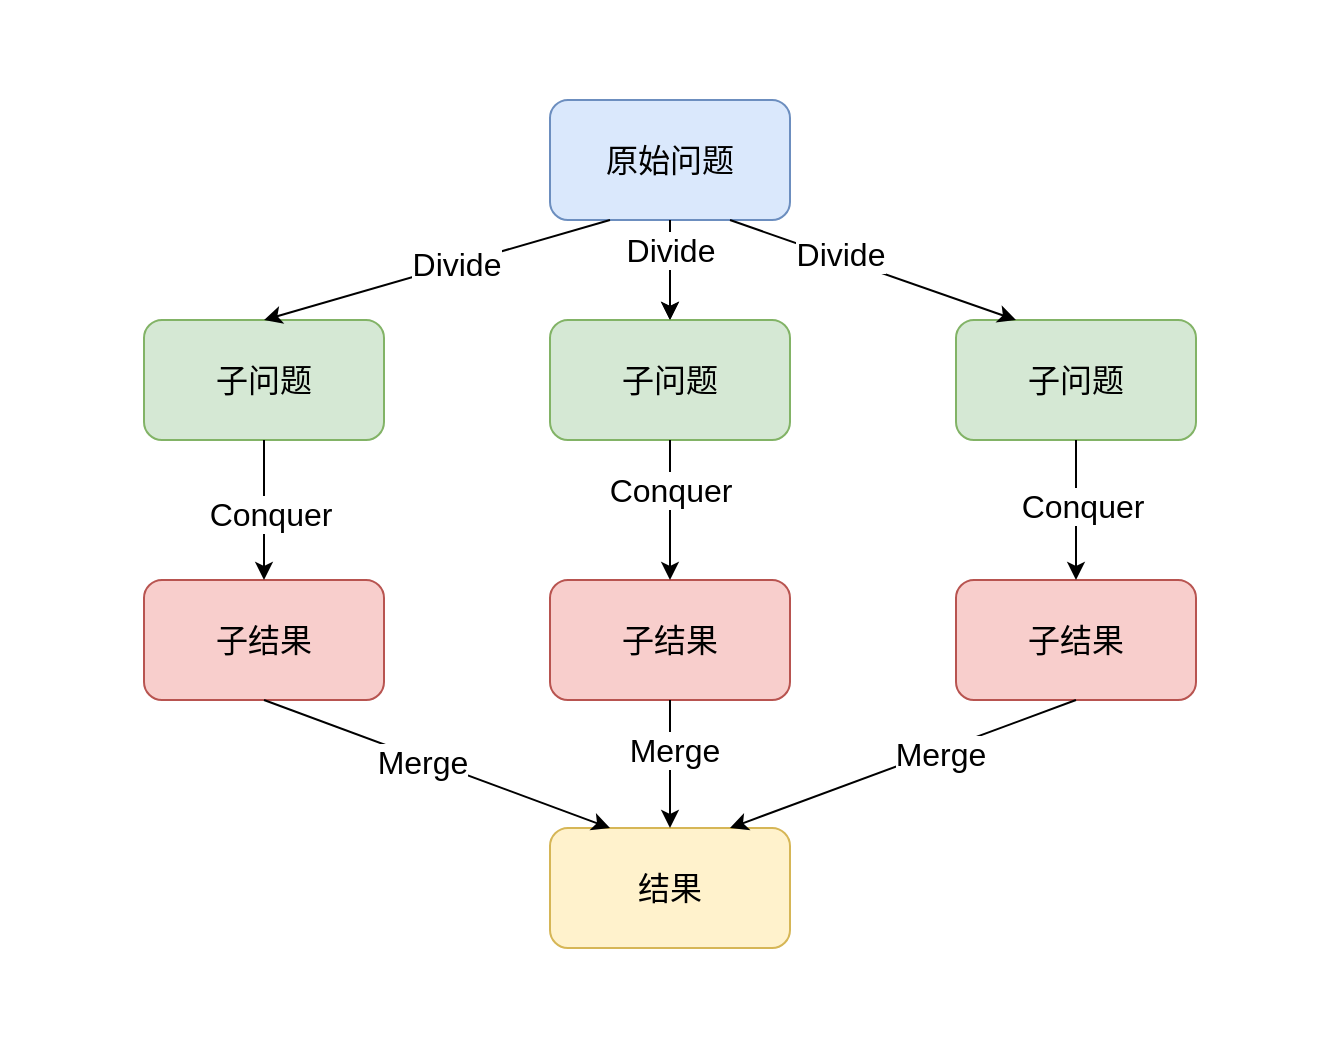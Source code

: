 <mxfile version="12.2.2" type="device" pages="1"><diagram id="5DwK_xSCWvizyWzBg3PQ" name="Page-1"><mxGraphModel dx="932" dy="587" grid="1" gridSize="10" guides="1" tooltips="1" connect="1" arrows="1" fold="1" page="1" pageScale="1" pageWidth="827" pageHeight="1169" math="0" shadow="0"><root><mxCell id="0"/><mxCell id="1" parent="0"/><mxCell id="snZLAVFxPP7MpXAK6YB1-31" value="" style="rounded=0;whiteSpace=wrap;html=1;fontSize=16;strokeColor=none;" vertex="1" parent="1"><mxGeometry x="78" y="110" width="670" height="530" as="geometry"/></mxCell><mxCell id="snZLAVFxPP7MpXAK6YB1-30" value="" style="edgeStyle=orthogonalEdgeStyle;rounded=0;orthogonalLoop=1;jettySize=auto;html=1;fontSize=16;" edge="1" parent="1" source="snZLAVFxPP7MpXAK6YB1-2" target="snZLAVFxPP7MpXAK6YB1-4"><mxGeometry relative="1" as="geometry"/></mxCell><mxCell id="snZLAVFxPP7MpXAK6YB1-2" value="原始问题" style="rounded=1;whiteSpace=wrap;html=1;fillColor=#dae8fc;strokeColor=#6c8ebf;fontSize=16;" vertex="1" parent="1"><mxGeometry x="353" y="160" width="120" height="60" as="geometry"/></mxCell><mxCell id="snZLAVFxPP7MpXAK6YB1-3" value="子问题" style="rounded=1;whiteSpace=wrap;html=1;fillColor=#d5e8d4;strokeColor=#82b366;fontSize=16;" vertex="1" parent="1"><mxGeometry x="150" y="270" width="120" height="60" as="geometry"/></mxCell><mxCell id="snZLAVFxPP7MpXAK6YB1-4" value="子问题" style="rounded=1;whiteSpace=wrap;html=1;fillColor=#d5e8d4;strokeColor=#82b366;fontSize=16;" vertex="1" parent="1"><mxGeometry x="353" y="270" width="120" height="60" as="geometry"/></mxCell><mxCell id="snZLAVFxPP7MpXAK6YB1-5" value="子问题" style="rounded=1;whiteSpace=wrap;html=1;fillColor=#d5e8d4;strokeColor=#82b366;fontSize=16;" vertex="1" parent="1"><mxGeometry x="556" y="270" width="120" height="60" as="geometry"/></mxCell><mxCell id="snZLAVFxPP7MpXAK6YB1-6" value="子结果" style="rounded=1;whiteSpace=wrap;html=1;fillColor=#f8cecc;strokeColor=#b85450;fontSize=16;" vertex="1" parent="1"><mxGeometry x="150" y="400" width="120" height="60" as="geometry"/></mxCell><mxCell id="snZLAVFxPP7MpXAK6YB1-7" value="子结果" style="rounded=1;whiteSpace=wrap;html=1;fillColor=#f8cecc;strokeColor=#b85450;fontSize=16;" vertex="1" parent="1"><mxGeometry x="353" y="400" width="120" height="60" as="geometry"/></mxCell><mxCell id="snZLAVFxPP7MpXAK6YB1-8" value="子结果" style="rounded=1;whiteSpace=wrap;html=1;fillColor=#f8cecc;strokeColor=#b85450;fontSize=16;" vertex="1" parent="1"><mxGeometry x="556" y="400" width="120" height="60" as="geometry"/></mxCell><mxCell id="snZLAVFxPP7MpXAK6YB1-9" value="结果" style="rounded=1;whiteSpace=wrap;html=1;fillColor=#fff2cc;strokeColor=#d6b656;fontSize=16;" vertex="1" parent="1"><mxGeometry x="353" y="524" width="120" height="60" as="geometry"/></mxCell><mxCell id="snZLAVFxPP7MpXAK6YB1-10" value="" style="endArrow=classic;html=1;exitX=0.25;exitY=1;exitDx=0;exitDy=0;entryX=0.5;entryY=0;entryDx=0;entryDy=0;fontSize=16;" edge="1" parent="1" source="snZLAVFxPP7MpXAK6YB1-2" target="snZLAVFxPP7MpXAK6YB1-3"><mxGeometry width="50" height="50" relative="1" as="geometry"><mxPoint x="300" y="220" as="sourcePoint"/><mxPoint x="350" y="170" as="targetPoint"/></mxGeometry></mxCell><mxCell id="snZLAVFxPP7MpXAK6YB1-20" value="Divide" style="text;html=1;resizable=0;points=[];align=center;verticalAlign=middle;labelBackgroundColor=#ffffff;fontSize=16;" vertex="1" connectable="0" parent="snZLAVFxPP7MpXAK6YB1-10"><mxGeometry x="-0.111" relative="1" as="geometry"><mxPoint as="offset"/></mxGeometry></mxCell><mxCell id="snZLAVFxPP7MpXAK6YB1-11" value="" style="endArrow=classic;html=1;exitX=0.5;exitY=1;exitDx=0;exitDy=0;entryX=0.5;entryY=0;entryDx=0;entryDy=0;fontSize=16;" edge="1" parent="1" source="snZLAVFxPP7MpXAK6YB1-2" target="snZLAVFxPP7MpXAK6YB1-4"><mxGeometry width="50" height="50" relative="1" as="geometry"><mxPoint x="393" y="230" as="sourcePoint"/><mxPoint x="220" y="280" as="targetPoint"/></mxGeometry></mxCell><mxCell id="snZLAVFxPP7MpXAK6YB1-23" value="Divide" style="text;html=1;resizable=0;points=[];align=center;verticalAlign=middle;labelBackgroundColor=#ffffff;fontSize=16;" vertex="1" connectable="0" parent="snZLAVFxPP7MpXAK6YB1-11"><mxGeometry x="-0.4" relative="1" as="geometry"><mxPoint as="offset"/></mxGeometry></mxCell><mxCell id="snZLAVFxPP7MpXAK6YB1-12" value="" style="endArrow=classic;html=1;exitX=0.75;exitY=1;exitDx=0;exitDy=0;entryX=0.25;entryY=0;entryDx=0;entryDy=0;fontSize=16;" edge="1" parent="1" source="snZLAVFxPP7MpXAK6YB1-2" target="snZLAVFxPP7MpXAK6YB1-5"><mxGeometry width="50" height="50" relative="1" as="geometry"><mxPoint x="423" y="230" as="sourcePoint"/><mxPoint x="423" y="280" as="targetPoint"/></mxGeometry></mxCell><mxCell id="snZLAVFxPP7MpXAK6YB1-21" value="Divide" style="text;html=1;resizable=0;points=[];align=center;verticalAlign=middle;labelBackgroundColor=#ffffff;fontSize=16;" vertex="1" connectable="0" parent="snZLAVFxPP7MpXAK6YB1-12"><mxGeometry x="-0.24" y="2" relative="1" as="geometry"><mxPoint as="offset"/></mxGeometry></mxCell><mxCell id="snZLAVFxPP7MpXAK6YB1-13" value="" style="endArrow=classic;html=1;exitX=0.5;exitY=1;exitDx=0;exitDy=0;entryX=0.5;entryY=0;entryDx=0;entryDy=0;fontSize=16;" edge="1" parent="1" source="snZLAVFxPP7MpXAK6YB1-3" target="snZLAVFxPP7MpXAK6YB1-6"><mxGeometry width="50" height="50" relative="1" as="geometry"><mxPoint x="393" y="230" as="sourcePoint"/><mxPoint x="220" y="280" as="targetPoint"/></mxGeometry></mxCell><mxCell id="snZLAVFxPP7MpXAK6YB1-22" value="Conquer" style="text;html=1;resizable=0;points=[];align=center;verticalAlign=middle;labelBackgroundColor=#ffffff;fontSize=16;" vertex="1" connectable="0" parent="snZLAVFxPP7MpXAK6YB1-13"><mxGeometry x="0.057" y="3" relative="1" as="geometry"><mxPoint as="offset"/></mxGeometry></mxCell><mxCell id="snZLAVFxPP7MpXAK6YB1-14" value="" style="endArrow=classic;html=1;exitX=0.5;exitY=1;exitDx=0;exitDy=0;entryX=0.5;entryY=0;entryDx=0;entryDy=0;fontSize=16;" edge="1" parent="1" source="snZLAVFxPP7MpXAK6YB1-4" target="snZLAVFxPP7MpXAK6YB1-7"><mxGeometry width="50" height="50" relative="1" as="geometry"><mxPoint x="220" y="340" as="sourcePoint"/><mxPoint x="220" y="410" as="targetPoint"/></mxGeometry></mxCell><mxCell id="snZLAVFxPP7MpXAK6YB1-25" value="Conquer" style="text;html=1;resizable=0;points=[];align=center;verticalAlign=middle;labelBackgroundColor=#ffffff;fontSize=16;" vertex="1" connectable="0" parent="snZLAVFxPP7MpXAK6YB1-14"><mxGeometry x="-0.286" relative="1" as="geometry"><mxPoint as="offset"/></mxGeometry></mxCell><mxCell id="snZLAVFxPP7MpXAK6YB1-15" value="" style="endArrow=classic;html=1;exitX=0.5;exitY=1;exitDx=0;exitDy=0;fontSize=16;" edge="1" parent="1" source="snZLAVFxPP7MpXAK6YB1-5" target="snZLAVFxPP7MpXAK6YB1-8"><mxGeometry width="50" height="50" relative="1" as="geometry"><mxPoint x="423" y="340" as="sourcePoint"/><mxPoint x="423" y="410" as="targetPoint"/></mxGeometry></mxCell><mxCell id="snZLAVFxPP7MpXAK6YB1-24" value="Conquer" style="text;html=1;resizable=0;points=[];align=center;verticalAlign=middle;labelBackgroundColor=#ffffff;fontSize=16;" vertex="1" connectable="0" parent="snZLAVFxPP7MpXAK6YB1-15"><mxGeometry x="-0.057" y="3" relative="1" as="geometry"><mxPoint as="offset"/></mxGeometry></mxCell><mxCell id="snZLAVFxPP7MpXAK6YB1-16" value="" style="endArrow=classic;html=1;exitX=0.5;exitY=1;exitDx=0;exitDy=0;entryX=0.25;entryY=0;entryDx=0;entryDy=0;fontSize=16;" edge="1" parent="1" source="snZLAVFxPP7MpXAK6YB1-6" target="snZLAVFxPP7MpXAK6YB1-9"><mxGeometry width="50" height="50" relative="1" as="geometry"><mxPoint x="626" y="340" as="sourcePoint"/><mxPoint x="626" y="410" as="targetPoint"/></mxGeometry></mxCell><mxCell id="snZLAVFxPP7MpXAK6YB1-32" value="&lt;div style=&quot;text-align: left&quot;&gt;&lt;br&gt;&lt;/div&gt;" style="text;html=1;resizable=0;points=[];align=center;verticalAlign=middle;labelBackgroundColor=#ffffff;fontSize=16;" vertex="1" connectable="0" parent="snZLAVFxPP7MpXAK6YB1-16"><mxGeometry x="-0.152" y="-1" relative="1" as="geometry"><mxPoint as="offset"/></mxGeometry></mxCell><mxCell id="snZLAVFxPP7MpXAK6YB1-33" value="Merge" style="text;html=1;resizable=0;points=[];align=center;verticalAlign=middle;labelBackgroundColor=#ffffff;fontSize=16;" vertex="1" connectable="0" parent="snZLAVFxPP7MpXAK6YB1-16"><mxGeometry x="-0.084" y="-1" relative="1" as="geometry"><mxPoint as="offset"/></mxGeometry></mxCell><mxCell id="snZLAVFxPP7MpXAK6YB1-17" value="" style="endArrow=classic;html=1;exitX=0.5;exitY=1;exitDx=0;exitDy=0;entryX=0.5;entryY=0;entryDx=0;entryDy=0;fontSize=16;" edge="1" parent="1" source="snZLAVFxPP7MpXAK6YB1-7" target="snZLAVFxPP7MpXAK6YB1-9"><mxGeometry width="50" height="50" relative="1" as="geometry"><mxPoint x="220" y="470" as="sourcePoint"/><mxPoint x="393" y="534" as="targetPoint"/></mxGeometry></mxCell><mxCell id="snZLAVFxPP7MpXAK6YB1-27" value="Merge" style="text;html=1;resizable=0;points=[];align=center;verticalAlign=middle;labelBackgroundColor=#ffffff;fontSize=16;" vertex="1" connectable="0" parent="snZLAVFxPP7MpXAK6YB1-17"><mxGeometry x="-0.219" y="2" relative="1" as="geometry"><mxPoint as="offset"/></mxGeometry></mxCell><mxCell id="snZLAVFxPP7MpXAK6YB1-18" value="" style="endArrow=classic;html=1;exitX=0.5;exitY=1;exitDx=0;exitDy=0;entryX=0.75;entryY=0;entryDx=0;entryDy=0;fontSize=16;" edge="1" parent="1" source="snZLAVFxPP7MpXAK6YB1-8" target="snZLAVFxPP7MpXAK6YB1-9"><mxGeometry width="50" height="50" relative="1" as="geometry"><mxPoint x="423" y="470" as="sourcePoint"/><mxPoint x="423" y="534" as="targetPoint"/></mxGeometry></mxCell><mxCell id="snZLAVFxPP7MpXAK6YB1-29" value="Merge" style="text;html=1;resizable=0;points=[];align=center;verticalAlign=middle;labelBackgroundColor=#ffffff;fontSize=16;" vertex="1" connectable="0" parent="snZLAVFxPP7MpXAK6YB1-18"><mxGeometry x="-0.207" y="2" relative="1" as="geometry"><mxPoint as="offset"/></mxGeometry></mxCell></root></mxGraphModel></diagram></mxfile>